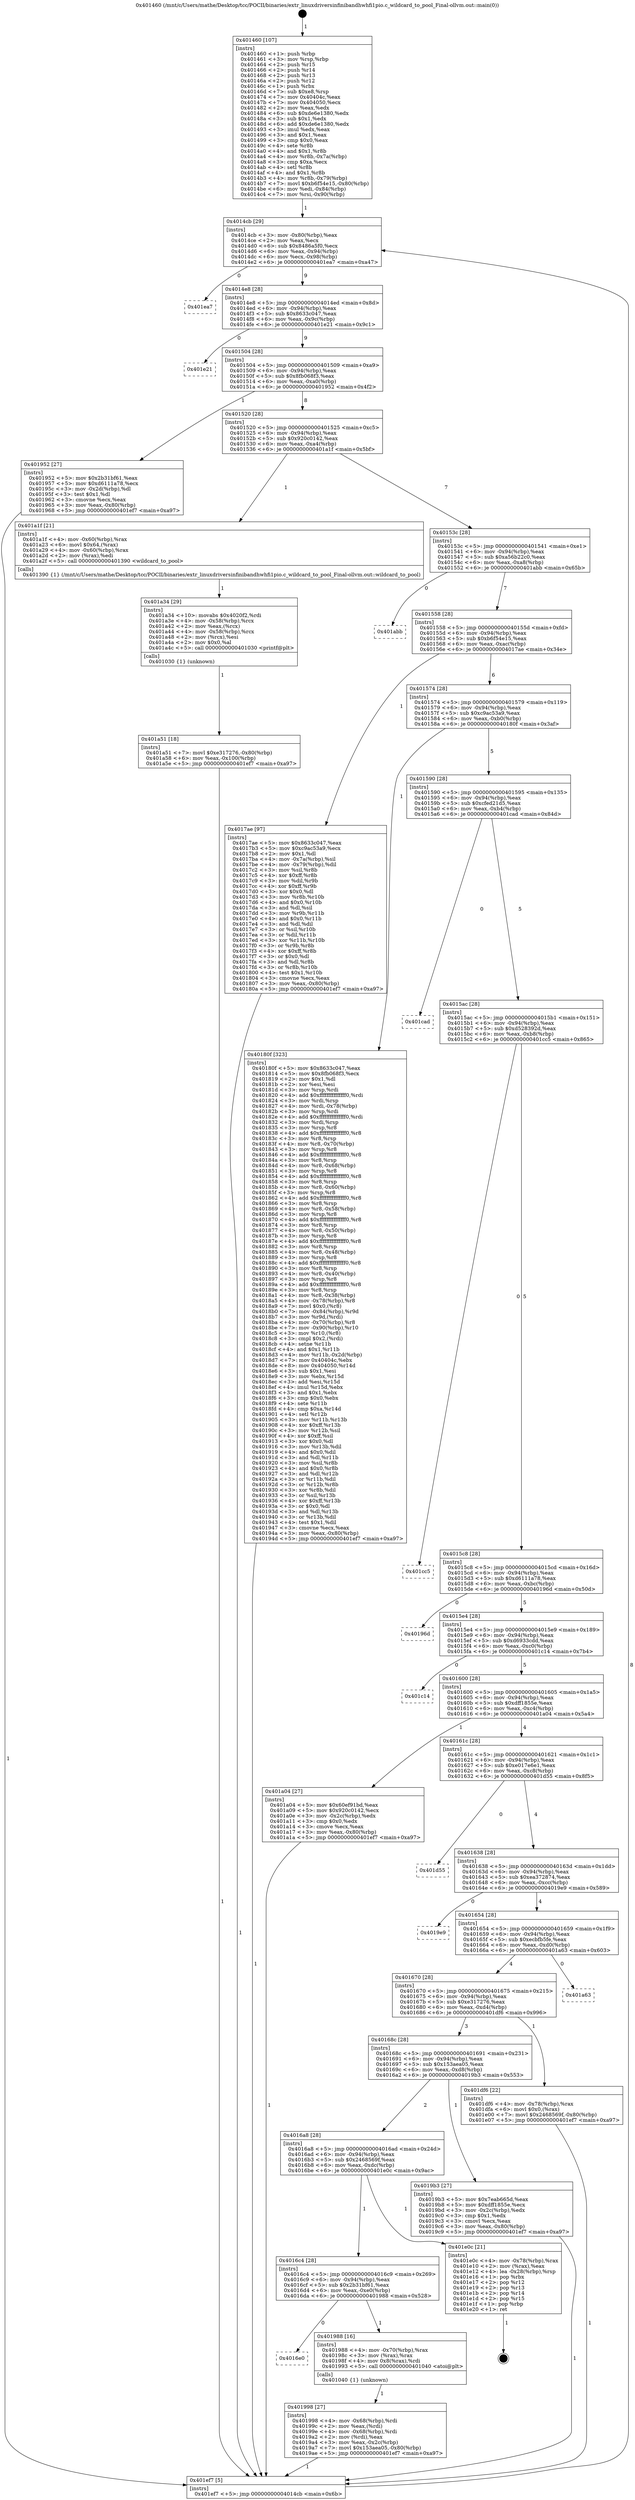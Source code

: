digraph "0x401460" {
  label = "0x401460 (/mnt/c/Users/mathe/Desktop/tcc/POCII/binaries/extr_linuxdriversinfinibandhwhfi1pio.c_wildcard_to_pool_Final-ollvm.out::main(0))"
  labelloc = "t"
  node[shape=record]

  Entry [label="",width=0.3,height=0.3,shape=circle,fillcolor=black,style=filled]
  "0x4014cb" [label="{
     0x4014cb [29]\l
     | [instrs]\l
     &nbsp;&nbsp;0x4014cb \<+3\>: mov -0x80(%rbp),%eax\l
     &nbsp;&nbsp;0x4014ce \<+2\>: mov %eax,%ecx\l
     &nbsp;&nbsp;0x4014d0 \<+6\>: sub $0x8486a5f0,%ecx\l
     &nbsp;&nbsp;0x4014d6 \<+6\>: mov %eax,-0x94(%rbp)\l
     &nbsp;&nbsp;0x4014dc \<+6\>: mov %ecx,-0x98(%rbp)\l
     &nbsp;&nbsp;0x4014e2 \<+6\>: je 0000000000401ea7 \<main+0xa47\>\l
  }"]
  "0x401ea7" [label="{
     0x401ea7\l
  }", style=dashed]
  "0x4014e8" [label="{
     0x4014e8 [28]\l
     | [instrs]\l
     &nbsp;&nbsp;0x4014e8 \<+5\>: jmp 00000000004014ed \<main+0x8d\>\l
     &nbsp;&nbsp;0x4014ed \<+6\>: mov -0x94(%rbp),%eax\l
     &nbsp;&nbsp;0x4014f3 \<+5\>: sub $0x8633c047,%eax\l
     &nbsp;&nbsp;0x4014f8 \<+6\>: mov %eax,-0x9c(%rbp)\l
     &nbsp;&nbsp;0x4014fe \<+6\>: je 0000000000401e21 \<main+0x9c1\>\l
  }"]
  Exit [label="",width=0.3,height=0.3,shape=circle,fillcolor=black,style=filled,peripheries=2]
  "0x401e21" [label="{
     0x401e21\l
  }", style=dashed]
  "0x401504" [label="{
     0x401504 [28]\l
     | [instrs]\l
     &nbsp;&nbsp;0x401504 \<+5\>: jmp 0000000000401509 \<main+0xa9\>\l
     &nbsp;&nbsp;0x401509 \<+6\>: mov -0x94(%rbp),%eax\l
     &nbsp;&nbsp;0x40150f \<+5\>: sub $0x8fb068f3,%eax\l
     &nbsp;&nbsp;0x401514 \<+6\>: mov %eax,-0xa0(%rbp)\l
     &nbsp;&nbsp;0x40151a \<+6\>: je 0000000000401952 \<main+0x4f2\>\l
  }"]
  "0x401a51" [label="{
     0x401a51 [18]\l
     | [instrs]\l
     &nbsp;&nbsp;0x401a51 \<+7\>: movl $0xe317276,-0x80(%rbp)\l
     &nbsp;&nbsp;0x401a58 \<+6\>: mov %eax,-0x100(%rbp)\l
     &nbsp;&nbsp;0x401a5e \<+5\>: jmp 0000000000401ef7 \<main+0xa97\>\l
  }"]
  "0x401952" [label="{
     0x401952 [27]\l
     | [instrs]\l
     &nbsp;&nbsp;0x401952 \<+5\>: mov $0x2b31bf61,%eax\l
     &nbsp;&nbsp;0x401957 \<+5\>: mov $0xd6111a78,%ecx\l
     &nbsp;&nbsp;0x40195c \<+3\>: mov -0x2d(%rbp),%dl\l
     &nbsp;&nbsp;0x40195f \<+3\>: test $0x1,%dl\l
     &nbsp;&nbsp;0x401962 \<+3\>: cmovne %ecx,%eax\l
     &nbsp;&nbsp;0x401965 \<+3\>: mov %eax,-0x80(%rbp)\l
     &nbsp;&nbsp;0x401968 \<+5\>: jmp 0000000000401ef7 \<main+0xa97\>\l
  }"]
  "0x401520" [label="{
     0x401520 [28]\l
     | [instrs]\l
     &nbsp;&nbsp;0x401520 \<+5\>: jmp 0000000000401525 \<main+0xc5\>\l
     &nbsp;&nbsp;0x401525 \<+6\>: mov -0x94(%rbp),%eax\l
     &nbsp;&nbsp;0x40152b \<+5\>: sub $0x920c0142,%eax\l
     &nbsp;&nbsp;0x401530 \<+6\>: mov %eax,-0xa4(%rbp)\l
     &nbsp;&nbsp;0x401536 \<+6\>: je 0000000000401a1f \<main+0x5bf\>\l
  }"]
  "0x401a34" [label="{
     0x401a34 [29]\l
     | [instrs]\l
     &nbsp;&nbsp;0x401a34 \<+10\>: movabs $0x4020f2,%rdi\l
     &nbsp;&nbsp;0x401a3e \<+4\>: mov -0x58(%rbp),%rcx\l
     &nbsp;&nbsp;0x401a42 \<+2\>: mov %eax,(%rcx)\l
     &nbsp;&nbsp;0x401a44 \<+4\>: mov -0x58(%rbp),%rcx\l
     &nbsp;&nbsp;0x401a48 \<+2\>: mov (%rcx),%esi\l
     &nbsp;&nbsp;0x401a4a \<+2\>: mov $0x0,%al\l
     &nbsp;&nbsp;0x401a4c \<+5\>: call 0000000000401030 \<printf@plt\>\l
     | [calls]\l
     &nbsp;&nbsp;0x401030 \{1\} (unknown)\l
  }"]
  "0x401a1f" [label="{
     0x401a1f [21]\l
     | [instrs]\l
     &nbsp;&nbsp;0x401a1f \<+4\>: mov -0x60(%rbp),%rax\l
     &nbsp;&nbsp;0x401a23 \<+6\>: movl $0x64,(%rax)\l
     &nbsp;&nbsp;0x401a29 \<+4\>: mov -0x60(%rbp),%rax\l
     &nbsp;&nbsp;0x401a2d \<+2\>: mov (%rax),%edi\l
     &nbsp;&nbsp;0x401a2f \<+5\>: call 0000000000401390 \<wildcard_to_pool\>\l
     | [calls]\l
     &nbsp;&nbsp;0x401390 \{1\} (/mnt/c/Users/mathe/Desktop/tcc/POCII/binaries/extr_linuxdriversinfinibandhwhfi1pio.c_wildcard_to_pool_Final-ollvm.out::wildcard_to_pool)\l
  }"]
  "0x40153c" [label="{
     0x40153c [28]\l
     | [instrs]\l
     &nbsp;&nbsp;0x40153c \<+5\>: jmp 0000000000401541 \<main+0xe1\>\l
     &nbsp;&nbsp;0x401541 \<+6\>: mov -0x94(%rbp),%eax\l
     &nbsp;&nbsp;0x401547 \<+5\>: sub $0xa56b22c0,%eax\l
     &nbsp;&nbsp;0x40154c \<+6\>: mov %eax,-0xa8(%rbp)\l
     &nbsp;&nbsp;0x401552 \<+6\>: je 0000000000401abb \<main+0x65b\>\l
  }"]
  "0x401998" [label="{
     0x401998 [27]\l
     | [instrs]\l
     &nbsp;&nbsp;0x401998 \<+4\>: mov -0x68(%rbp),%rdi\l
     &nbsp;&nbsp;0x40199c \<+2\>: mov %eax,(%rdi)\l
     &nbsp;&nbsp;0x40199e \<+4\>: mov -0x68(%rbp),%rdi\l
     &nbsp;&nbsp;0x4019a2 \<+2\>: mov (%rdi),%eax\l
     &nbsp;&nbsp;0x4019a4 \<+3\>: mov %eax,-0x2c(%rbp)\l
     &nbsp;&nbsp;0x4019a7 \<+7\>: movl $0x153aea05,-0x80(%rbp)\l
     &nbsp;&nbsp;0x4019ae \<+5\>: jmp 0000000000401ef7 \<main+0xa97\>\l
  }"]
  "0x401abb" [label="{
     0x401abb\l
  }", style=dashed]
  "0x401558" [label="{
     0x401558 [28]\l
     | [instrs]\l
     &nbsp;&nbsp;0x401558 \<+5\>: jmp 000000000040155d \<main+0xfd\>\l
     &nbsp;&nbsp;0x40155d \<+6\>: mov -0x94(%rbp),%eax\l
     &nbsp;&nbsp;0x401563 \<+5\>: sub $0xb6f54e15,%eax\l
     &nbsp;&nbsp;0x401568 \<+6\>: mov %eax,-0xac(%rbp)\l
     &nbsp;&nbsp;0x40156e \<+6\>: je 00000000004017ae \<main+0x34e\>\l
  }"]
  "0x4016e0" [label="{
     0x4016e0\l
  }", style=dashed]
  "0x4017ae" [label="{
     0x4017ae [97]\l
     | [instrs]\l
     &nbsp;&nbsp;0x4017ae \<+5\>: mov $0x8633c047,%eax\l
     &nbsp;&nbsp;0x4017b3 \<+5\>: mov $0xc9ac53a9,%ecx\l
     &nbsp;&nbsp;0x4017b8 \<+2\>: mov $0x1,%dl\l
     &nbsp;&nbsp;0x4017ba \<+4\>: mov -0x7a(%rbp),%sil\l
     &nbsp;&nbsp;0x4017be \<+4\>: mov -0x79(%rbp),%dil\l
     &nbsp;&nbsp;0x4017c2 \<+3\>: mov %sil,%r8b\l
     &nbsp;&nbsp;0x4017c5 \<+4\>: xor $0xff,%r8b\l
     &nbsp;&nbsp;0x4017c9 \<+3\>: mov %dil,%r9b\l
     &nbsp;&nbsp;0x4017cc \<+4\>: xor $0xff,%r9b\l
     &nbsp;&nbsp;0x4017d0 \<+3\>: xor $0x0,%dl\l
     &nbsp;&nbsp;0x4017d3 \<+3\>: mov %r8b,%r10b\l
     &nbsp;&nbsp;0x4017d6 \<+4\>: and $0x0,%r10b\l
     &nbsp;&nbsp;0x4017da \<+3\>: and %dl,%sil\l
     &nbsp;&nbsp;0x4017dd \<+3\>: mov %r9b,%r11b\l
     &nbsp;&nbsp;0x4017e0 \<+4\>: and $0x0,%r11b\l
     &nbsp;&nbsp;0x4017e4 \<+3\>: and %dl,%dil\l
     &nbsp;&nbsp;0x4017e7 \<+3\>: or %sil,%r10b\l
     &nbsp;&nbsp;0x4017ea \<+3\>: or %dil,%r11b\l
     &nbsp;&nbsp;0x4017ed \<+3\>: xor %r11b,%r10b\l
     &nbsp;&nbsp;0x4017f0 \<+3\>: or %r9b,%r8b\l
     &nbsp;&nbsp;0x4017f3 \<+4\>: xor $0xff,%r8b\l
     &nbsp;&nbsp;0x4017f7 \<+3\>: or $0x0,%dl\l
     &nbsp;&nbsp;0x4017fa \<+3\>: and %dl,%r8b\l
     &nbsp;&nbsp;0x4017fd \<+3\>: or %r8b,%r10b\l
     &nbsp;&nbsp;0x401800 \<+4\>: test $0x1,%r10b\l
     &nbsp;&nbsp;0x401804 \<+3\>: cmovne %ecx,%eax\l
     &nbsp;&nbsp;0x401807 \<+3\>: mov %eax,-0x80(%rbp)\l
     &nbsp;&nbsp;0x40180a \<+5\>: jmp 0000000000401ef7 \<main+0xa97\>\l
  }"]
  "0x401574" [label="{
     0x401574 [28]\l
     | [instrs]\l
     &nbsp;&nbsp;0x401574 \<+5\>: jmp 0000000000401579 \<main+0x119\>\l
     &nbsp;&nbsp;0x401579 \<+6\>: mov -0x94(%rbp),%eax\l
     &nbsp;&nbsp;0x40157f \<+5\>: sub $0xc9ac53a9,%eax\l
     &nbsp;&nbsp;0x401584 \<+6\>: mov %eax,-0xb0(%rbp)\l
     &nbsp;&nbsp;0x40158a \<+6\>: je 000000000040180f \<main+0x3af\>\l
  }"]
  "0x401ef7" [label="{
     0x401ef7 [5]\l
     | [instrs]\l
     &nbsp;&nbsp;0x401ef7 \<+5\>: jmp 00000000004014cb \<main+0x6b\>\l
  }"]
  "0x401460" [label="{
     0x401460 [107]\l
     | [instrs]\l
     &nbsp;&nbsp;0x401460 \<+1\>: push %rbp\l
     &nbsp;&nbsp;0x401461 \<+3\>: mov %rsp,%rbp\l
     &nbsp;&nbsp;0x401464 \<+2\>: push %r15\l
     &nbsp;&nbsp;0x401466 \<+2\>: push %r14\l
     &nbsp;&nbsp;0x401468 \<+2\>: push %r13\l
     &nbsp;&nbsp;0x40146a \<+2\>: push %r12\l
     &nbsp;&nbsp;0x40146c \<+1\>: push %rbx\l
     &nbsp;&nbsp;0x40146d \<+7\>: sub $0xe8,%rsp\l
     &nbsp;&nbsp;0x401474 \<+7\>: mov 0x40404c,%eax\l
     &nbsp;&nbsp;0x40147b \<+7\>: mov 0x404050,%ecx\l
     &nbsp;&nbsp;0x401482 \<+2\>: mov %eax,%edx\l
     &nbsp;&nbsp;0x401484 \<+6\>: sub $0xde6e1380,%edx\l
     &nbsp;&nbsp;0x40148a \<+3\>: sub $0x1,%edx\l
     &nbsp;&nbsp;0x40148d \<+6\>: add $0xde6e1380,%edx\l
     &nbsp;&nbsp;0x401493 \<+3\>: imul %edx,%eax\l
     &nbsp;&nbsp;0x401496 \<+3\>: and $0x1,%eax\l
     &nbsp;&nbsp;0x401499 \<+3\>: cmp $0x0,%eax\l
     &nbsp;&nbsp;0x40149c \<+4\>: sete %r8b\l
     &nbsp;&nbsp;0x4014a0 \<+4\>: and $0x1,%r8b\l
     &nbsp;&nbsp;0x4014a4 \<+4\>: mov %r8b,-0x7a(%rbp)\l
     &nbsp;&nbsp;0x4014a8 \<+3\>: cmp $0xa,%ecx\l
     &nbsp;&nbsp;0x4014ab \<+4\>: setl %r8b\l
     &nbsp;&nbsp;0x4014af \<+4\>: and $0x1,%r8b\l
     &nbsp;&nbsp;0x4014b3 \<+4\>: mov %r8b,-0x79(%rbp)\l
     &nbsp;&nbsp;0x4014b7 \<+7\>: movl $0xb6f54e15,-0x80(%rbp)\l
     &nbsp;&nbsp;0x4014be \<+6\>: mov %edi,-0x84(%rbp)\l
     &nbsp;&nbsp;0x4014c4 \<+7\>: mov %rsi,-0x90(%rbp)\l
  }"]
  "0x401988" [label="{
     0x401988 [16]\l
     | [instrs]\l
     &nbsp;&nbsp;0x401988 \<+4\>: mov -0x70(%rbp),%rax\l
     &nbsp;&nbsp;0x40198c \<+3\>: mov (%rax),%rax\l
     &nbsp;&nbsp;0x40198f \<+4\>: mov 0x8(%rax),%rdi\l
     &nbsp;&nbsp;0x401993 \<+5\>: call 0000000000401040 \<atoi@plt\>\l
     | [calls]\l
     &nbsp;&nbsp;0x401040 \{1\} (unknown)\l
  }"]
  "0x40180f" [label="{
     0x40180f [323]\l
     | [instrs]\l
     &nbsp;&nbsp;0x40180f \<+5\>: mov $0x8633c047,%eax\l
     &nbsp;&nbsp;0x401814 \<+5\>: mov $0x8fb068f3,%ecx\l
     &nbsp;&nbsp;0x401819 \<+2\>: mov $0x1,%dl\l
     &nbsp;&nbsp;0x40181b \<+2\>: xor %esi,%esi\l
     &nbsp;&nbsp;0x40181d \<+3\>: mov %rsp,%rdi\l
     &nbsp;&nbsp;0x401820 \<+4\>: add $0xfffffffffffffff0,%rdi\l
     &nbsp;&nbsp;0x401824 \<+3\>: mov %rdi,%rsp\l
     &nbsp;&nbsp;0x401827 \<+4\>: mov %rdi,-0x78(%rbp)\l
     &nbsp;&nbsp;0x40182b \<+3\>: mov %rsp,%rdi\l
     &nbsp;&nbsp;0x40182e \<+4\>: add $0xfffffffffffffff0,%rdi\l
     &nbsp;&nbsp;0x401832 \<+3\>: mov %rdi,%rsp\l
     &nbsp;&nbsp;0x401835 \<+3\>: mov %rsp,%r8\l
     &nbsp;&nbsp;0x401838 \<+4\>: add $0xfffffffffffffff0,%r8\l
     &nbsp;&nbsp;0x40183c \<+3\>: mov %r8,%rsp\l
     &nbsp;&nbsp;0x40183f \<+4\>: mov %r8,-0x70(%rbp)\l
     &nbsp;&nbsp;0x401843 \<+3\>: mov %rsp,%r8\l
     &nbsp;&nbsp;0x401846 \<+4\>: add $0xfffffffffffffff0,%r8\l
     &nbsp;&nbsp;0x40184a \<+3\>: mov %r8,%rsp\l
     &nbsp;&nbsp;0x40184d \<+4\>: mov %r8,-0x68(%rbp)\l
     &nbsp;&nbsp;0x401851 \<+3\>: mov %rsp,%r8\l
     &nbsp;&nbsp;0x401854 \<+4\>: add $0xfffffffffffffff0,%r8\l
     &nbsp;&nbsp;0x401858 \<+3\>: mov %r8,%rsp\l
     &nbsp;&nbsp;0x40185b \<+4\>: mov %r8,-0x60(%rbp)\l
     &nbsp;&nbsp;0x40185f \<+3\>: mov %rsp,%r8\l
     &nbsp;&nbsp;0x401862 \<+4\>: add $0xfffffffffffffff0,%r8\l
     &nbsp;&nbsp;0x401866 \<+3\>: mov %r8,%rsp\l
     &nbsp;&nbsp;0x401869 \<+4\>: mov %r8,-0x58(%rbp)\l
     &nbsp;&nbsp;0x40186d \<+3\>: mov %rsp,%r8\l
     &nbsp;&nbsp;0x401870 \<+4\>: add $0xfffffffffffffff0,%r8\l
     &nbsp;&nbsp;0x401874 \<+3\>: mov %r8,%rsp\l
     &nbsp;&nbsp;0x401877 \<+4\>: mov %r8,-0x50(%rbp)\l
     &nbsp;&nbsp;0x40187b \<+3\>: mov %rsp,%r8\l
     &nbsp;&nbsp;0x40187e \<+4\>: add $0xfffffffffffffff0,%r8\l
     &nbsp;&nbsp;0x401882 \<+3\>: mov %r8,%rsp\l
     &nbsp;&nbsp;0x401885 \<+4\>: mov %r8,-0x48(%rbp)\l
     &nbsp;&nbsp;0x401889 \<+3\>: mov %rsp,%r8\l
     &nbsp;&nbsp;0x40188c \<+4\>: add $0xfffffffffffffff0,%r8\l
     &nbsp;&nbsp;0x401890 \<+3\>: mov %r8,%rsp\l
     &nbsp;&nbsp;0x401893 \<+4\>: mov %r8,-0x40(%rbp)\l
     &nbsp;&nbsp;0x401897 \<+3\>: mov %rsp,%r8\l
     &nbsp;&nbsp;0x40189a \<+4\>: add $0xfffffffffffffff0,%r8\l
     &nbsp;&nbsp;0x40189e \<+3\>: mov %r8,%rsp\l
     &nbsp;&nbsp;0x4018a1 \<+4\>: mov %r8,-0x38(%rbp)\l
     &nbsp;&nbsp;0x4018a5 \<+4\>: mov -0x78(%rbp),%r8\l
     &nbsp;&nbsp;0x4018a9 \<+7\>: movl $0x0,(%r8)\l
     &nbsp;&nbsp;0x4018b0 \<+7\>: mov -0x84(%rbp),%r9d\l
     &nbsp;&nbsp;0x4018b7 \<+3\>: mov %r9d,(%rdi)\l
     &nbsp;&nbsp;0x4018ba \<+4\>: mov -0x70(%rbp),%r8\l
     &nbsp;&nbsp;0x4018be \<+7\>: mov -0x90(%rbp),%r10\l
     &nbsp;&nbsp;0x4018c5 \<+3\>: mov %r10,(%r8)\l
     &nbsp;&nbsp;0x4018c8 \<+3\>: cmpl $0x2,(%rdi)\l
     &nbsp;&nbsp;0x4018cb \<+4\>: setne %r11b\l
     &nbsp;&nbsp;0x4018cf \<+4\>: and $0x1,%r11b\l
     &nbsp;&nbsp;0x4018d3 \<+4\>: mov %r11b,-0x2d(%rbp)\l
     &nbsp;&nbsp;0x4018d7 \<+7\>: mov 0x40404c,%ebx\l
     &nbsp;&nbsp;0x4018de \<+8\>: mov 0x404050,%r14d\l
     &nbsp;&nbsp;0x4018e6 \<+3\>: sub $0x1,%esi\l
     &nbsp;&nbsp;0x4018e9 \<+3\>: mov %ebx,%r15d\l
     &nbsp;&nbsp;0x4018ec \<+3\>: add %esi,%r15d\l
     &nbsp;&nbsp;0x4018ef \<+4\>: imul %r15d,%ebx\l
     &nbsp;&nbsp;0x4018f3 \<+3\>: and $0x1,%ebx\l
     &nbsp;&nbsp;0x4018f6 \<+3\>: cmp $0x0,%ebx\l
     &nbsp;&nbsp;0x4018f9 \<+4\>: sete %r11b\l
     &nbsp;&nbsp;0x4018fd \<+4\>: cmp $0xa,%r14d\l
     &nbsp;&nbsp;0x401901 \<+4\>: setl %r12b\l
     &nbsp;&nbsp;0x401905 \<+3\>: mov %r11b,%r13b\l
     &nbsp;&nbsp;0x401908 \<+4\>: xor $0xff,%r13b\l
     &nbsp;&nbsp;0x40190c \<+3\>: mov %r12b,%sil\l
     &nbsp;&nbsp;0x40190f \<+4\>: xor $0xff,%sil\l
     &nbsp;&nbsp;0x401913 \<+3\>: xor $0x0,%dl\l
     &nbsp;&nbsp;0x401916 \<+3\>: mov %r13b,%dil\l
     &nbsp;&nbsp;0x401919 \<+4\>: and $0x0,%dil\l
     &nbsp;&nbsp;0x40191d \<+3\>: and %dl,%r11b\l
     &nbsp;&nbsp;0x401920 \<+3\>: mov %sil,%r8b\l
     &nbsp;&nbsp;0x401923 \<+4\>: and $0x0,%r8b\l
     &nbsp;&nbsp;0x401927 \<+3\>: and %dl,%r12b\l
     &nbsp;&nbsp;0x40192a \<+3\>: or %r11b,%dil\l
     &nbsp;&nbsp;0x40192d \<+3\>: or %r12b,%r8b\l
     &nbsp;&nbsp;0x401930 \<+3\>: xor %r8b,%dil\l
     &nbsp;&nbsp;0x401933 \<+3\>: or %sil,%r13b\l
     &nbsp;&nbsp;0x401936 \<+4\>: xor $0xff,%r13b\l
     &nbsp;&nbsp;0x40193a \<+3\>: or $0x0,%dl\l
     &nbsp;&nbsp;0x40193d \<+3\>: and %dl,%r13b\l
     &nbsp;&nbsp;0x401940 \<+3\>: or %r13b,%dil\l
     &nbsp;&nbsp;0x401943 \<+4\>: test $0x1,%dil\l
     &nbsp;&nbsp;0x401947 \<+3\>: cmovne %ecx,%eax\l
     &nbsp;&nbsp;0x40194a \<+3\>: mov %eax,-0x80(%rbp)\l
     &nbsp;&nbsp;0x40194d \<+5\>: jmp 0000000000401ef7 \<main+0xa97\>\l
  }"]
  "0x401590" [label="{
     0x401590 [28]\l
     | [instrs]\l
     &nbsp;&nbsp;0x401590 \<+5\>: jmp 0000000000401595 \<main+0x135\>\l
     &nbsp;&nbsp;0x401595 \<+6\>: mov -0x94(%rbp),%eax\l
     &nbsp;&nbsp;0x40159b \<+5\>: sub $0xcfed21d5,%eax\l
     &nbsp;&nbsp;0x4015a0 \<+6\>: mov %eax,-0xb4(%rbp)\l
     &nbsp;&nbsp;0x4015a6 \<+6\>: je 0000000000401cad \<main+0x84d\>\l
  }"]
  "0x4016c4" [label="{
     0x4016c4 [28]\l
     | [instrs]\l
     &nbsp;&nbsp;0x4016c4 \<+5\>: jmp 00000000004016c9 \<main+0x269\>\l
     &nbsp;&nbsp;0x4016c9 \<+6\>: mov -0x94(%rbp),%eax\l
     &nbsp;&nbsp;0x4016cf \<+5\>: sub $0x2b31bf61,%eax\l
     &nbsp;&nbsp;0x4016d4 \<+6\>: mov %eax,-0xe0(%rbp)\l
     &nbsp;&nbsp;0x4016da \<+6\>: je 0000000000401988 \<main+0x528\>\l
  }"]
  "0x401e0c" [label="{
     0x401e0c [21]\l
     | [instrs]\l
     &nbsp;&nbsp;0x401e0c \<+4\>: mov -0x78(%rbp),%rax\l
     &nbsp;&nbsp;0x401e10 \<+2\>: mov (%rax),%eax\l
     &nbsp;&nbsp;0x401e12 \<+4\>: lea -0x28(%rbp),%rsp\l
     &nbsp;&nbsp;0x401e16 \<+1\>: pop %rbx\l
     &nbsp;&nbsp;0x401e17 \<+2\>: pop %r12\l
     &nbsp;&nbsp;0x401e19 \<+2\>: pop %r13\l
     &nbsp;&nbsp;0x401e1b \<+2\>: pop %r14\l
     &nbsp;&nbsp;0x401e1d \<+2\>: pop %r15\l
     &nbsp;&nbsp;0x401e1f \<+1\>: pop %rbp\l
     &nbsp;&nbsp;0x401e20 \<+1\>: ret\l
  }"]
  "0x401cad" [label="{
     0x401cad\l
  }", style=dashed]
  "0x4015ac" [label="{
     0x4015ac [28]\l
     | [instrs]\l
     &nbsp;&nbsp;0x4015ac \<+5\>: jmp 00000000004015b1 \<main+0x151\>\l
     &nbsp;&nbsp;0x4015b1 \<+6\>: mov -0x94(%rbp),%eax\l
     &nbsp;&nbsp;0x4015b7 \<+5\>: sub $0xd528392d,%eax\l
     &nbsp;&nbsp;0x4015bc \<+6\>: mov %eax,-0xb8(%rbp)\l
     &nbsp;&nbsp;0x4015c2 \<+6\>: je 0000000000401cc5 \<main+0x865\>\l
  }"]
  "0x4016a8" [label="{
     0x4016a8 [28]\l
     | [instrs]\l
     &nbsp;&nbsp;0x4016a8 \<+5\>: jmp 00000000004016ad \<main+0x24d\>\l
     &nbsp;&nbsp;0x4016ad \<+6\>: mov -0x94(%rbp),%eax\l
     &nbsp;&nbsp;0x4016b3 \<+5\>: sub $0x2468569f,%eax\l
     &nbsp;&nbsp;0x4016b8 \<+6\>: mov %eax,-0xdc(%rbp)\l
     &nbsp;&nbsp;0x4016be \<+6\>: je 0000000000401e0c \<main+0x9ac\>\l
  }"]
  "0x401cc5" [label="{
     0x401cc5\l
  }", style=dashed]
  "0x4015c8" [label="{
     0x4015c8 [28]\l
     | [instrs]\l
     &nbsp;&nbsp;0x4015c8 \<+5\>: jmp 00000000004015cd \<main+0x16d\>\l
     &nbsp;&nbsp;0x4015cd \<+6\>: mov -0x94(%rbp),%eax\l
     &nbsp;&nbsp;0x4015d3 \<+5\>: sub $0xd6111a78,%eax\l
     &nbsp;&nbsp;0x4015d8 \<+6\>: mov %eax,-0xbc(%rbp)\l
     &nbsp;&nbsp;0x4015de \<+6\>: je 000000000040196d \<main+0x50d\>\l
  }"]
  "0x4019b3" [label="{
     0x4019b3 [27]\l
     | [instrs]\l
     &nbsp;&nbsp;0x4019b3 \<+5\>: mov $0x7eab665d,%eax\l
     &nbsp;&nbsp;0x4019b8 \<+5\>: mov $0xdff1855e,%ecx\l
     &nbsp;&nbsp;0x4019bd \<+3\>: mov -0x2c(%rbp),%edx\l
     &nbsp;&nbsp;0x4019c0 \<+3\>: cmp $0x1,%edx\l
     &nbsp;&nbsp;0x4019c3 \<+3\>: cmovl %ecx,%eax\l
     &nbsp;&nbsp;0x4019c6 \<+3\>: mov %eax,-0x80(%rbp)\l
     &nbsp;&nbsp;0x4019c9 \<+5\>: jmp 0000000000401ef7 \<main+0xa97\>\l
  }"]
  "0x40196d" [label="{
     0x40196d\l
  }", style=dashed]
  "0x4015e4" [label="{
     0x4015e4 [28]\l
     | [instrs]\l
     &nbsp;&nbsp;0x4015e4 \<+5\>: jmp 00000000004015e9 \<main+0x189\>\l
     &nbsp;&nbsp;0x4015e9 \<+6\>: mov -0x94(%rbp),%eax\l
     &nbsp;&nbsp;0x4015ef \<+5\>: sub $0xd6933cdd,%eax\l
     &nbsp;&nbsp;0x4015f4 \<+6\>: mov %eax,-0xc0(%rbp)\l
     &nbsp;&nbsp;0x4015fa \<+6\>: je 0000000000401c14 \<main+0x7b4\>\l
  }"]
  "0x40168c" [label="{
     0x40168c [28]\l
     | [instrs]\l
     &nbsp;&nbsp;0x40168c \<+5\>: jmp 0000000000401691 \<main+0x231\>\l
     &nbsp;&nbsp;0x401691 \<+6\>: mov -0x94(%rbp),%eax\l
     &nbsp;&nbsp;0x401697 \<+5\>: sub $0x153aea05,%eax\l
     &nbsp;&nbsp;0x40169c \<+6\>: mov %eax,-0xd8(%rbp)\l
     &nbsp;&nbsp;0x4016a2 \<+6\>: je 00000000004019b3 \<main+0x553\>\l
  }"]
  "0x401c14" [label="{
     0x401c14\l
  }", style=dashed]
  "0x401600" [label="{
     0x401600 [28]\l
     | [instrs]\l
     &nbsp;&nbsp;0x401600 \<+5\>: jmp 0000000000401605 \<main+0x1a5\>\l
     &nbsp;&nbsp;0x401605 \<+6\>: mov -0x94(%rbp),%eax\l
     &nbsp;&nbsp;0x40160b \<+5\>: sub $0xdff1855e,%eax\l
     &nbsp;&nbsp;0x401610 \<+6\>: mov %eax,-0xc4(%rbp)\l
     &nbsp;&nbsp;0x401616 \<+6\>: je 0000000000401a04 \<main+0x5a4\>\l
  }"]
  "0x401df6" [label="{
     0x401df6 [22]\l
     | [instrs]\l
     &nbsp;&nbsp;0x401df6 \<+4\>: mov -0x78(%rbp),%rax\l
     &nbsp;&nbsp;0x401dfa \<+6\>: movl $0x0,(%rax)\l
     &nbsp;&nbsp;0x401e00 \<+7\>: movl $0x2468569f,-0x80(%rbp)\l
     &nbsp;&nbsp;0x401e07 \<+5\>: jmp 0000000000401ef7 \<main+0xa97\>\l
  }"]
  "0x401a04" [label="{
     0x401a04 [27]\l
     | [instrs]\l
     &nbsp;&nbsp;0x401a04 \<+5\>: mov $0x60ef91bd,%eax\l
     &nbsp;&nbsp;0x401a09 \<+5\>: mov $0x920c0142,%ecx\l
     &nbsp;&nbsp;0x401a0e \<+3\>: mov -0x2c(%rbp),%edx\l
     &nbsp;&nbsp;0x401a11 \<+3\>: cmp $0x0,%edx\l
     &nbsp;&nbsp;0x401a14 \<+3\>: cmove %ecx,%eax\l
     &nbsp;&nbsp;0x401a17 \<+3\>: mov %eax,-0x80(%rbp)\l
     &nbsp;&nbsp;0x401a1a \<+5\>: jmp 0000000000401ef7 \<main+0xa97\>\l
  }"]
  "0x40161c" [label="{
     0x40161c [28]\l
     | [instrs]\l
     &nbsp;&nbsp;0x40161c \<+5\>: jmp 0000000000401621 \<main+0x1c1\>\l
     &nbsp;&nbsp;0x401621 \<+6\>: mov -0x94(%rbp),%eax\l
     &nbsp;&nbsp;0x401627 \<+5\>: sub $0xe017e6e1,%eax\l
     &nbsp;&nbsp;0x40162c \<+6\>: mov %eax,-0xc8(%rbp)\l
     &nbsp;&nbsp;0x401632 \<+6\>: je 0000000000401d55 \<main+0x8f5\>\l
  }"]
  "0x401670" [label="{
     0x401670 [28]\l
     | [instrs]\l
     &nbsp;&nbsp;0x401670 \<+5\>: jmp 0000000000401675 \<main+0x215\>\l
     &nbsp;&nbsp;0x401675 \<+6\>: mov -0x94(%rbp),%eax\l
     &nbsp;&nbsp;0x40167b \<+5\>: sub $0xe317276,%eax\l
     &nbsp;&nbsp;0x401680 \<+6\>: mov %eax,-0xd4(%rbp)\l
     &nbsp;&nbsp;0x401686 \<+6\>: je 0000000000401df6 \<main+0x996\>\l
  }"]
  "0x401d55" [label="{
     0x401d55\l
  }", style=dashed]
  "0x401638" [label="{
     0x401638 [28]\l
     | [instrs]\l
     &nbsp;&nbsp;0x401638 \<+5\>: jmp 000000000040163d \<main+0x1dd\>\l
     &nbsp;&nbsp;0x40163d \<+6\>: mov -0x94(%rbp),%eax\l
     &nbsp;&nbsp;0x401643 \<+5\>: sub $0xea372874,%eax\l
     &nbsp;&nbsp;0x401648 \<+6\>: mov %eax,-0xcc(%rbp)\l
     &nbsp;&nbsp;0x40164e \<+6\>: je 00000000004019e9 \<main+0x589\>\l
  }"]
  "0x401a63" [label="{
     0x401a63\l
  }", style=dashed]
  "0x4019e9" [label="{
     0x4019e9\l
  }", style=dashed]
  "0x401654" [label="{
     0x401654 [28]\l
     | [instrs]\l
     &nbsp;&nbsp;0x401654 \<+5\>: jmp 0000000000401659 \<main+0x1f9\>\l
     &nbsp;&nbsp;0x401659 \<+6\>: mov -0x94(%rbp),%eax\l
     &nbsp;&nbsp;0x40165f \<+5\>: sub $0xecbfb5fe,%eax\l
     &nbsp;&nbsp;0x401664 \<+6\>: mov %eax,-0xd0(%rbp)\l
     &nbsp;&nbsp;0x40166a \<+6\>: je 0000000000401a63 \<main+0x603\>\l
  }"]
  Entry -> "0x401460" [label=" 1"]
  "0x4014cb" -> "0x401ea7" [label=" 0"]
  "0x4014cb" -> "0x4014e8" [label=" 9"]
  "0x401e0c" -> Exit [label=" 1"]
  "0x4014e8" -> "0x401e21" [label=" 0"]
  "0x4014e8" -> "0x401504" [label=" 9"]
  "0x401df6" -> "0x401ef7" [label=" 1"]
  "0x401504" -> "0x401952" [label=" 1"]
  "0x401504" -> "0x401520" [label=" 8"]
  "0x401a51" -> "0x401ef7" [label=" 1"]
  "0x401520" -> "0x401a1f" [label=" 1"]
  "0x401520" -> "0x40153c" [label=" 7"]
  "0x401a34" -> "0x401a51" [label=" 1"]
  "0x40153c" -> "0x401abb" [label=" 0"]
  "0x40153c" -> "0x401558" [label=" 7"]
  "0x401a1f" -> "0x401a34" [label=" 1"]
  "0x401558" -> "0x4017ae" [label=" 1"]
  "0x401558" -> "0x401574" [label=" 6"]
  "0x4017ae" -> "0x401ef7" [label=" 1"]
  "0x401460" -> "0x4014cb" [label=" 1"]
  "0x401ef7" -> "0x4014cb" [label=" 8"]
  "0x401a04" -> "0x401ef7" [label=" 1"]
  "0x401574" -> "0x40180f" [label=" 1"]
  "0x401574" -> "0x401590" [label=" 5"]
  "0x4019b3" -> "0x401ef7" [label=" 1"]
  "0x40180f" -> "0x401ef7" [label=" 1"]
  "0x401952" -> "0x401ef7" [label=" 1"]
  "0x401988" -> "0x401998" [label=" 1"]
  "0x401590" -> "0x401cad" [label=" 0"]
  "0x401590" -> "0x4015ac" [label=" 5"]
  "0x4016c4" -> "0x4016e0" [label=" 0"]
  "0x4015ac" -> "0x401cc5" [label=" 0"]
  "0x4015ac" -> "0x4015c8" [label=" 5"]
  "0x401998" -> "0x401ef7" [label=" 1"]
  "0x4015c8" -> "0x40196d" [label=" 0"]
  "0x4015c8" -> "0x4015e4" [label=" 5"]
  "0x4016a8" -> "0x4016c4" [label=" 1"]
  "0x4015e4" -> "0x401c14" [label=" 0"]
  "0x4015e4" -> "0x401600" [label=" 5"]
  "0x4016c4" -> "0x401988" [label=" 1"]
  "0x401600" -> "0x401a04" [label=" 1"]
  "0x401600" -> "0x40161c" [label=" 4"]
  "0x40168c" -> "0x4016a8" [label=" 2"]
  "0x40161c" -> "0x401d55" [label=" 0"]
  "0x40161c" -> "0x401638" [label=" 4"]
  "0x4016a8" -> "0x401e0c" [label=" 1"]
  "0x401638" -> "0x4019e9" [label=" 0"]
  "0x401638" -> "0x401654" [label=" 4"]
  "0x401670" -> "0x40168c" [label=" 3"]
  "0x401654" -> "0x401a63" [label=" 0"]
  "0x401654" -> "0x401670" [label=" 4"]
  "0x40168c" -> "0x4019b3" [label=" 1"]
  "0x401670" -> "0x401df6" [label=" 1"]
}

